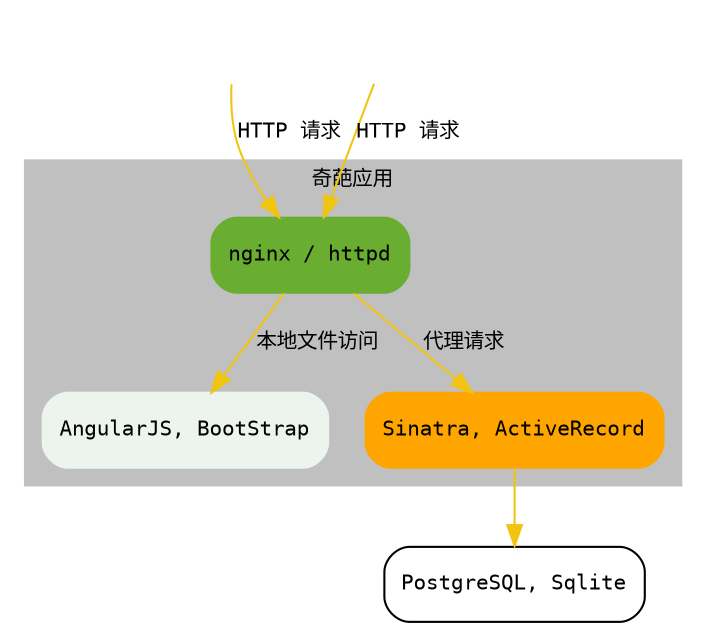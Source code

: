 digraph with_nginx{
    fontname="Microsoft YaHei";
    fontsize=10;

    node [shape="Mrecord", fontname="Consolas", fontsize=10];
    edge [color="#F1C40F", fontname="Consolas", fontsize=10];

    chrome [shape="none", image="browser-icon-chrome-resized.png", label=""];
    firefox [shape="none", image="browser-icon-firefox-resized.png", label=""];

    subgraph cluster_dev02 {
        label="奇葩应用";
        style="filled";
        color="grey";

        node [style="filled", color="orange"];

        nginx [label="nginx / httpd", color="#69ad31"];
        static_content [label="AngularJS, BootStrap", color="#edf4ed"];
        dynamic_content [label="Sinatra, ActiveRecord"];

        nginx -> static_content [label="本地文件访问"];
        nginx -> dynamic_content [label="代理请求"];
    }

    chrome -> nginx [label="HTTP 请求"];
    firefox -> nginx [label="HTTP 请求"];

    database [label="PostgreSQL, Sqlite"];
    dynamic_content -> database;
}
